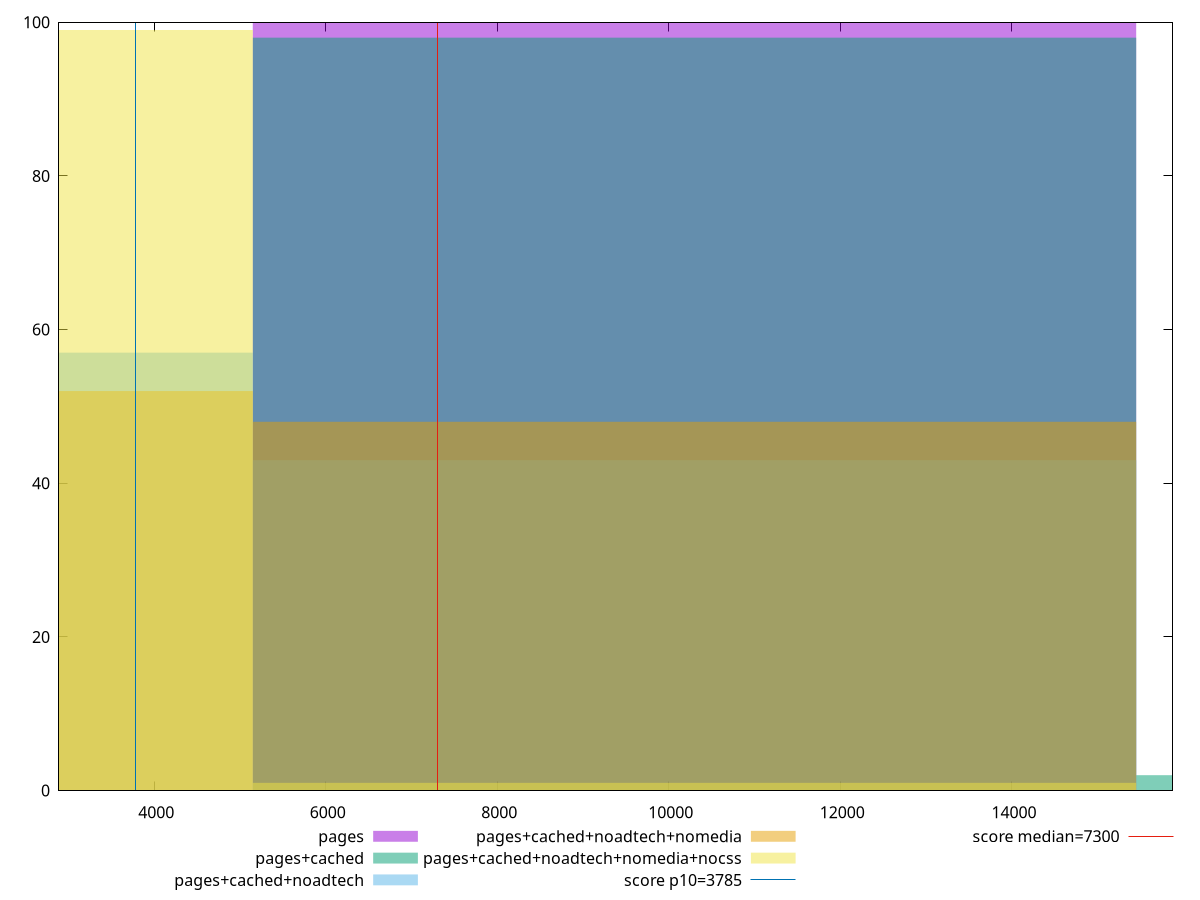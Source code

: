 reset

$pages <<EOF
10299.462929606238 100
EOF

$pagesCached <<EOF
20598.925859212475 2
10299.462929606238 98
EOF

$pagesCachedNoadtech <<EOF
10299.462929606238 43
0 57
EOF

$pagesCachedNoadtechNomedia <<EOF
10299.462929606238 48
0 52
EOF

$pagesCachedNoadtechNomediaNocss <<EOF
10299.462929606238 1
0 99
EOF

set key outside below
set boxwidth 10299.462929606238
set xrange [2890.6594999999998:15872.535]
set yrange [0:100]
set trange [0:100]
set style fill transparent solid 0.5 noborder

set parametric
set terminal svg size 640, 530 enhanced background rgb 'white'
set output "report_00019_2021-02-10T18-14-37.922Z//interactive/comparison/histogram/all_raw.svg"

plot $pages title "pages" with boxes, \
     $pagesCached title "pages+cached" with boxes, \
     $pagesCachedNoadtech title "pages+cached+noadtech" with boxes, \
     $pagesCachedNoadtechNomedia title "pages+cached+noadtech+nomedia" with boxes, \
     $pagesCachedNoadtechNomediaNocss title "pages+cached+noadtech+nomedia+nocss" with boxes, \
     3785,t title "score p10=3785", \
     7300,t title "score median=7300"

reset
